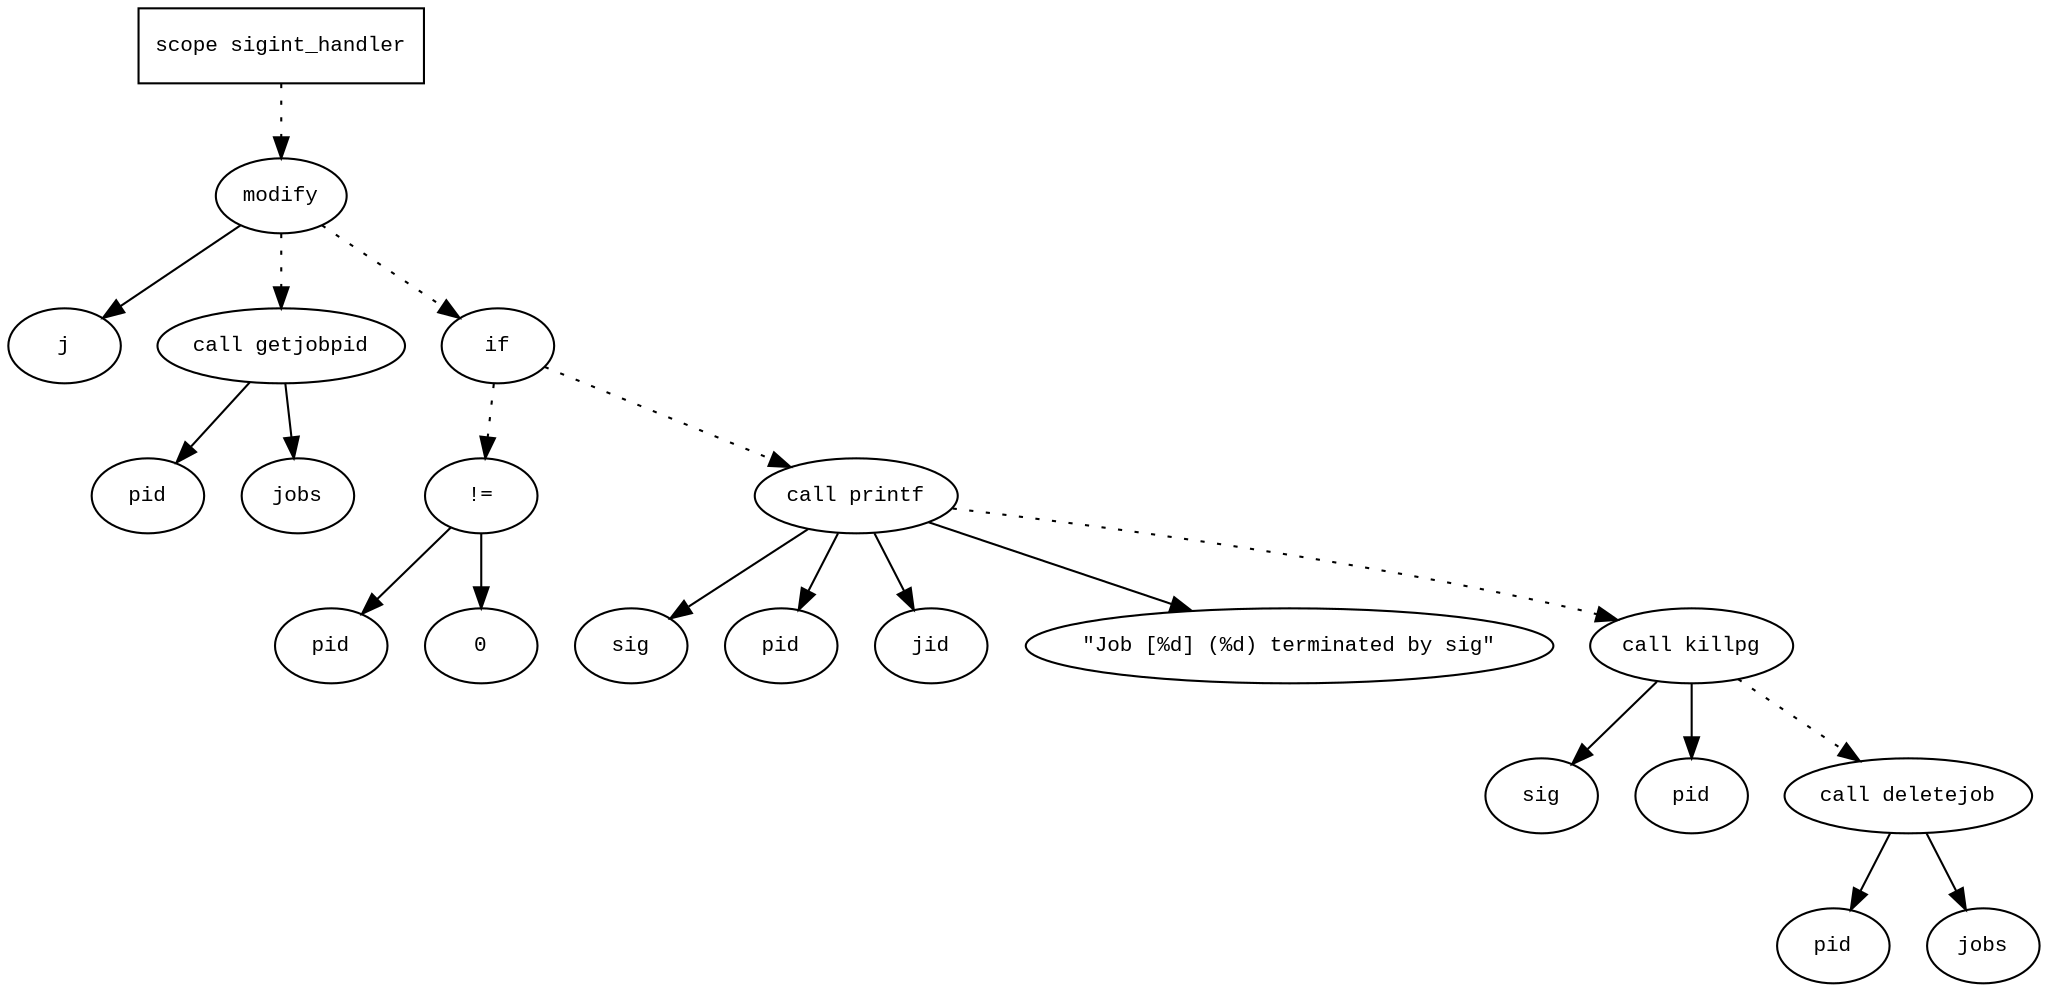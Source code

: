 digraph AST {
  graph [fontname="Times New Roman",fontsize=10];
  node  [fontname="Courier New",fontsize=10];
  edge  [fontname="Times New Roman",fontsize=10];

  node1 [label="scope sigint_handler",shape=box];
  node2 [label="modify",shape=ellipse];
  node3 [label="j",shape=ellipse];
  node2 -> node3;
  node4 [label="call getjobpid",shape=ellipse];
  node5 [label="pid",shape=ellipse];
  node4 -> node5;
  node6 [label="jobs",shape=ellipse];
  node4 -> node6;
  node2 -> node4 [style=dotted];
  node1 -> node2 [style=dotted];
  node7 [label="if",shape=ellipse];
  node2 -> node7 [style=dotted];
  node8 [label="!=",shape=ellipse];
  node9 [label="pid",shape=ellipse];
  node8 -> node9;
  node10 [label="0",shape=ellipse];
  node8 -> node10;
  node7 -> node8 [style=dotted];
  node11 [label="call printf",shape=ellipse];
  node12 [label="sig",shape=ellipse];
  node11 -> node12;
  node13 [label="pid",shape=ellipse];
  node11 -> node13;
  node14 [label="jid",shape=ellipse];
  node11 -> node14;
  node15 [label="\"Job [%d] (%d) terminated by sig\"",shape=ellipse];
  node11 -> node15;
  node7 -> node11 [style=dotted];
  node16 [label="call killpg",shape=ellipse];
  node17 [label="sig",shape=ellipse];
  node16 -> node17;
  node18 [label="pid",shape=ellipse];
  node16 -> node18;
  node11 -> node16 [style=dotted];
  node19 [label="call deletejob",shape=ellipse];
  node20 [label="pid",shape=ellipse];
  node19 -> node20;
  node21 [label="jobs",shape=ellipse];
  node19 -> node21;
  node16 -> node19 [style=dotted];
} 